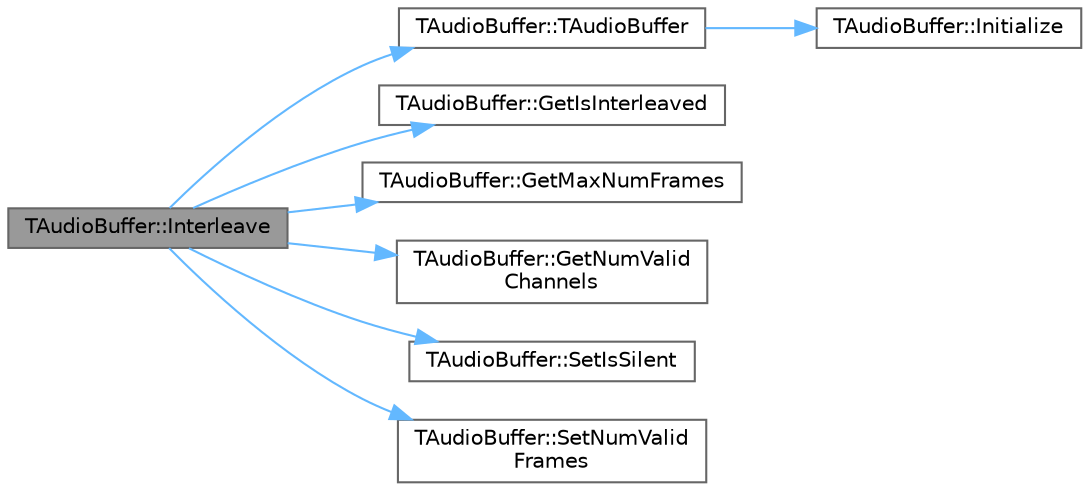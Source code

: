 digraph "TAudioBuffer::Interleave"
{
 // INTERACTIVE_SVG=YES
 // LATEX_PDF_SIZE
  bgcolor="transparent";
  edge [fontname=Helvetica,fontsize=10,labelfontname=Helvetica,labelfontsize=10];
  node [fontname=Helvetica,fontsize=10,shape=box,height=0.2,width=0.4];
  rankdir="LR";
  Node1 [id="Node000001",label="TAudioBuffer::Interleave",height=0.2,width=0.4,color="gray40", fillcolor="grey60", style="filled", fontcolor="black",tooltip=" "];
  Node1 -> Node2 [id="edge1_Node000001_Node000002",color="steelblue1",style="solid",tooltip=" "];
  Node2 [id="Node000002",label="TAudioBuffer::TAudioBuffer",height=0.2,width=0.4,color="grey40", fillcolor="white", style="filled",URL="$d6/d2f/classTAudioBuffer.html#abb6e778905a09d3eefc4f70ccbdc06f7",tooltip=" "];
  Node2 -> Node3 [id="edge2_Node000002_Node000003",color="steelblue1",style="solid",tooltip=" "];
  Node3 [id="Node000003",label="TAudioBuffer::Initialize",height=0.2,width=0.4,color="grey40", fillcolor="white", style="filled",URL="$d6/d2f/classTAudioBuffer.html#a26d08e02d7c63facb9b6a0126f59901e",tooltip=" "];
  Node1 -> Node4 [id="edge3_Node000001_Node000004",color="steelblue1",style="solid",tooltip=" "];
  Node4 [id="Node000004",label="TAudioBuffer::GetIsInterleaved",height=0.2,width=0.4,color="grey40", fillcolor="white", style="filled",URL="$d6/d2f/classTAudioBuffer.html#ab1f4aea221d2927673dd450372cbfcee",tooltip=" "];
  Node1 -> Node5 [id="edge4_Node000001_Node000005",color="steelblue1",style="solid",tooltip=" "];
  Node5 [id="Node000005",label="TAudioBuffer::GetMaxNumFrames",height=0.2,width=0.4,color="grey40", fillcolor="white", style="filled",URL="$d6/d2f/classTAudioBuffer.html#ae31ee103332d8cf4d5438bd4ba3857ea",tooltip=" "];
  Node1 -> Node6 [id="edge5_Node000001_Node000006",color="steelblue1",style="solid",tooltip=" "];
  Node6 [id="Node000006",label="TAudioBuffer::GetNumValid\lChannels",height=0.2,width=0.4,color="grey40", fillcolor="white", style="filled",URL="$d6/d2f/classTAudioBuffer.html#a1d2258a6393f686bc0f36e42e5a8bdae",tooltip=" "];
  Node1 -> Node7 [id="edge6_Node000001_Node000007",color="steelblue1",style="solid",tooltip=" "];
  Node7 [id="Node000007",label="TAudioBuffer::SetIsSilent",height=0.2,width=0.4,color="grey40", fillcolor="white", style="filled",URL="$d6/d2f/classTAudioBuffer.html#a0a840322269f75825f0396172290d9da",tooltip=" "];
  Node1 -> Node8 [id="edge7_Node000001_Node000008",color="steelblue1",style="solid",tooltip=" "];
  Node8 [id="Node000008",label="TAudioBuffer::SetNumValid\lFrames",height=0.2,width=0.4,color="grey40", fillcolor="white", style="filled",URL="$d6/d2f/classTAudioBuffer.html#a56a66079ad4e16e625d41ffe4538817a",tooltip=" "];
}
